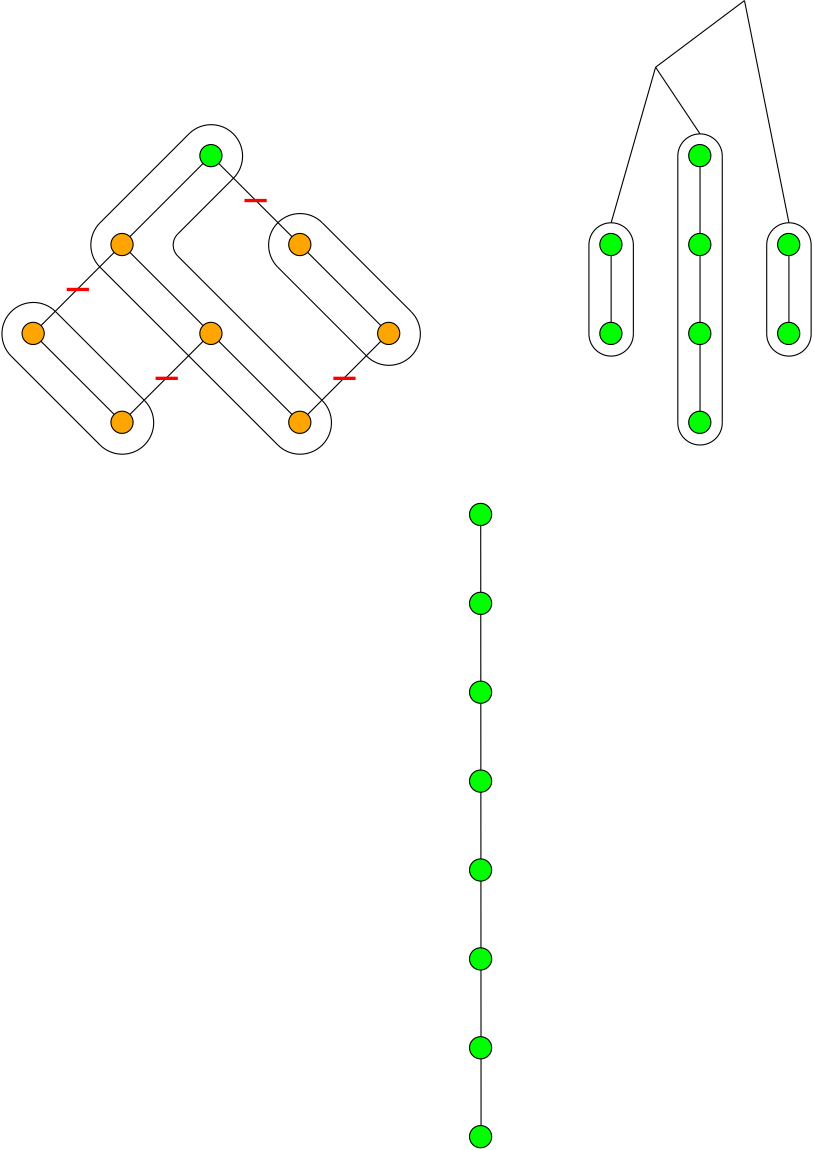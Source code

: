 <?xml version="1.0"?>
<!DOCTYPE ipe SYSTEM "ipe.dtd">
<ipe version="70005" creator="Ipe 7.1.3">
<info created="D:20131207114109" modified="D:20131207124122"/>
<ipestyle name="basic">
<symbol name="arrow/arc(spx)">
<path stroke="sym-stroke" fill="sym-stroke" pen="sym-pen">
0 0 m
-1 0.333 l
-1 -0.333 l
h
</path>
</symbol>
<symbol name="arrow/farc(spx)">
<path stroke="sym-stroke" fill="white" pen="sym-pen">
0 0 m
-1 0.333 l
-1 -0.333 l
h
</path>
</symbol>
<symbol name="mark/circle(sx)" transformations="translations">
<path fill="sym-stroke">
0.6 0 0 0.6 0 0 e
0.4 0 0 0.4 0 0 e
</path>
</symbol>
<symbol name="mark/disk(sx)" transformations="translations">
<path fill="sym-stroke">
0.6 0 0 0.6 0 0 e
</path>
</symbol>
<symbol name="mark/fdisk(sfx)" transformations="translations">
<group>
<path fill="sym-fill">
0.5 0 0 0.5 0 0 e
</path>
<path fill="sym-stroke" fillrule="eofill">
0.6 0 0 0.6 0 0 e
0.4 0 0 0.4 0 0 e
</path>
</group>
</symbol>
<symbol name="mark/box(sx)" transformations="translations">
<path fill="sym-stroke" fillrule="eofill">
-0.6 -0.6 m
0.6 -0.6 l
0.6 0.6 l
-0.6 0.6 l
h
-0.4 -0.4 m
0.4 -0.4 l
0.4 0.4 l
-0.4 0.4 l
h
</path>
</symbol>
<symbol name="mark/square(sx)" transformations="translations">
<path fill="sym-stroke">
-0.6 -0.6 m
0.6 -0.6 l
0.6 0.6 l
-0.6 0.6 l
h
</path>
</symbol>
<symbol name="mark/fsquare(sfx)" transformations="translations">
<group>
<path fill="sym-fill">
-0.5 -0.5 m
0.5 -0.5 l
0.5 0.5 l
-0.5 0.5 l
h
</path>
<path fill="sym-stroke" fillrule="eofill">
-0.6 -0.6 m
0.6 -0.6 l
0.6 0.6 l
-0.6 0.6 l
h
-0.4 -0.4 m
0.4 -0.4 l
0.4 0.4 l
-0.4 0.4 l
h
</path>
</group>
</symbol>
<symbol name="mark/cross(sx)" transformations="translations">
<group>
<path fill="sym-stroke">
-0.43 -0.57 m
0.57 0.43 l
0.43 0.57 l
-0.57 -0.43 l
h
</path>
<path fill="sym-stroke">
-0.43 0.57 m
0.57 -0.43 l
0.43 -0.57 l
-0.57 0.43 l
h
</path>
</group>
</symbol>
<symbol name="arrow/fnormal(spx)">
<path stroke="sym-stroke" fill="white" pen="sym-pen">
0 0 m
-1 0.333 l
-1 -0.333 l
h
</path>
</symbol>
<symbol name="arrow/pointed(spx)">
<path stroke="sym-stroke" fill="sym-stroke" pen="sym-pen">
0 0 m
-1 0.333 l
-0.8 0 l
-1 -0.333 l
h
</path>
</symbol>
<symbol name="arrow/fpointed(spx)">
<path stroke="sym-stroke" fill="white" pen="sym-pen">
0 0 m
-1 0.333 l
-0.8 0 l
-1 -0.333 l
h
</path>
</symbol>
<symbol name="arrow/linear(spx)">
<path stroke="sym-stroke" pen="sym-pen">
-1 0.333 m
0 0 l
-1 -0.333 l
</path>
</symbol>
<symbol name="arrow/fdouble(spx)">
<path stroke="sym-stroke" fill="white" pen="sym-pen">
0 0 m
-1 0.333 l
-1 -0.333 l
h
-1 0 m
-2 0.333 l
-2 -0.333 l
h
</path>
</symbol>
<symbol name="arrow/double(spx)">
<path stroke="sym-stroke" fill="sym-stroke" pen="sym-pen">
0 0 m
-1 0.333 l
-1 -0.333 l
h
-1 0 m
-2 0.333 l
-2 -0.333 l
h
</path>
</symbol>
<pen name="heavier" value="0.8"/>
<pen name="fat" value="1.2"/>
<pen name="ultrafat" value="2"/>
<symbolsize name="large" value="5"/>
<symbolsize name="small" value="2"/>
<symbolsize name="tiny" value="1.1"/>
<arrowsize name="large" value="10"/>
<arrowsize name="small" value="5"/>
<arrowsize name="tiny" value="3"/>
<color name="red" value="1 0 0"/>
<color name="green" value="0 1 0"/>
<color name="blue" value="0 0 1"/>
<color name="yellow" value="1 1 0"/>
<color name="orange" value="1 0.647 0"/>
<color name="gold" value="1 0.843 0"/>
<color name="purple" value="0.627 0.125 0.941"/>
<color name="gray" value="0.745"/>
<color name="brown" value="0.647 0.165 0.165"/>
<color name="navy" value="0 0 0.502"/>
<color name="pink" value="1 0.753 0.796"/>
<color name="seagreen" value="0.18 0.545 0.341"/>
<color name="turquoise" value="0.251 0.878 0.816"/>
<color name="violet" value="0.933 0.51 0.933"/>
<color name="darkblue" value="0 0 0.545"/>
<color name="darkcyan" value="0 0.545 0.545"/>
<color name="darkgray" value="0.663"/>
<color name="darkgreen" value="0 0.392 0"/>
<color name="darkmagenta" value="0.545 0 0.545"/>
<color name="darkorange" value="1 0.549 0"/>
<color name="darkred" value="0.545 0 0"/>
<color name="lightblue" value="0.678 0.847 0.902"/>
<color name="lightcyan" value="0.878 1 1"/>
<color name="lightgray" value="0.827"/>
<color name="lightgreen" value="0.565 0.933 0.565"/>
<color name="lightyellow" value="1 1 0.878"/>
<dashstyle name="dashed" value="[4] 0"/>
<dashstyle name="dotted" value="[1 3] 0"/>
<dashstyle name="dash dotted" value="[4 2 1 2] 0"/>
<dashstyle name="dash dot dotted" value="[4 2 1 2 1 2] 0"/>
<textsize name="large" value="\large"/>
<textsize name="Large" value="\Large"/>
<textsize name="LARGE" value="\LARGE"/>
<textsize name="huge" value="\huge"/>
<textsize name="Huge" value="\Huge"/>
<textsize name="small" value="\small"/>
<textsize name="footnote" value="\footnotesize"/>
<textsize name="tiny" value="\tiny"/>
<textstyle name="center" begin="\begin{center}" end="\end{center}"/>
<textstyle name="itemize" begin="\begin{itemize}" end="\end{itemize}"/>
<textstyle name="item" begin="\begin{itemize}\item{}" end="\end{itemize}"/>
<gridsize name="4 pts" value="4"/>
<gridsize name="8 pts (~3 mm)" value="8"/>
<gridsize name="16 pts (~6 mm)" value="16"/>
<gridsize name="32 pts (~12 mm)" value="32"/>
<gridsize name="10 pts (~3.5 mm)" value="10"/>
<gridsize name="20 pts (~7 mm)" value="20"/>
<gridsize name="14 pts (~5 mm)" value="14"/>
<gridsize name="28 pts (~10 mm)" value="28"/>
<gridsize name="56 pts (~20 mm)" value="56"/>
<anglesize name="90 deg" value="90"/>
<anglesize name="60 deg" value="60"/>
<anglesize name="45 deg" value="45"/>
<anglesize name="30 deg" value="30"/>
<anglesize name="22.5 deg" value="22.5"/>
<tiling name="falling" angle="-60" step="4" width="1"/>
<tiling name="rising" angle="30" step="4" width="1"/>
</ipestyle>
<page>
<layer name="alpha"/>
<view layers="alpha" active="alpha"/>
<path layer="alpha" matrix="-2.82409 0 0 0.699297 1102.51 114.693" stroke="black">
288.046 703.993 m
288 384 l
288 384 l
</path>
<path matrix="1 0 0 1 1 -97" stroke="black" fill="green">
4 0 0 4 288 704 e
</path>
<path matrix="1 0 0 1 1 -97" stroke="black" fill="green">
4 0 0 4 288 672 e
</path>
<path matrix="1 0 0 1 1 -97" stroke="black" fill="green">
4 0 0 4 288 640 e
</path>
<path matrix="1 0 0 1 1 -97" stroke="black" fill="green">
4 0 0 4 288 608 e
</path>
<path matrix="1 0 0 1 1 -97" stroke="black" fill="green">
4 0 0 4 288 576 e
</path>
<path matrix="1 0 0 1 1 -97" stroke="black" fill="green">
4 0 0 4 288 544 e
</path>
<path matrix="1 0 0 1 1 -97" stroke="black" fill="green">
4 0 0 4 288 512 e
</path>
<path matrix="1 0 0 1 1 -97" stroke="black" fill="green">
4 0 0 4 288 480 e
</path>
<path matrix="1 0 0 1 -96.0856 0.171295" stroke="black">
224 672 m
256 704 l
256 704 l
</path>
<path matrix="1 0 0 1 -96.0856 0.171295" stroke="black">
256 704 m
288 736 l
</path>
<path matrix="1 0 0 1 -96.0856 0.171295" stroke="black">
288 736 m
320 704 l
</path>
<path matrix="1 0 0 1 -96.0856 0.171295" stroke="black">
320 704 m
352 672 l
</path>
<path matrix="1 0 0 1 -96.0856 0.171295" stroke="black">
352 672 m
320 640 l
</path>
<path matrix="1 0 0 1 -96.0856 0.171295" stroke="black">
320 640 m
288 672 l
</path>
<path matrix="1 0 0 1 -96.0856 0.171295" stroke="black">
288 672 m
256 704 l
</path>
<path matrix="1 0 0 1 -96.0856 0.171295" stroke="black">
224 672 m
256 640 l
</path>
<path matrix="1 0 0 1 -96.0856 0.171295" stroke="black">
256 640 m
288 672 l
288 672 l
</path>
<path matrix="0 1 -1 0 895.914 448.171" stroke="black" fill="green">
4 0 0 4 288 704 e
</path>
<path matrix="0 1 -1 0 863.914 416.171" stroke="black" fill="orange">
4 0 0 4 288 704 e
</path>
<path matrix="0 1 -1 0 831.914 384.171" stroke="black" fill="orange">
4 0 0 4 288 704 e
</path>
<path matrix="0 1 -1 0 863.914 352.171" stroke="black" fill="orange">
4 0 0 4 288 704 e
</path>
<path matrix="0 1 -1 0 895.914 384.171" stroke="black" fill="orange">
4 0 0 4 288 704 e
</path>
<path matrix="0 1 -1 0 927.914 416.171" stroke="black" fill="orange">
4 0 0 4 288 704 e
</path>
<path matrix="0 1 -1 0 927.914 352.171" stroke="black" fill="orange">
4 0 0 4 288 704 e
</path>
<path matrix="0 1 -1 0 959.914 384.171" stroke="black" fill="orange">
4 0 0 4 288 704 e
</path>
<path stroke="black">
184 744 m
152 712 l
152 712 l
</path>
<path stroke="black">
152 696 m
216 632 l
</path>
<path matrix="0.928571 0 0 0.928571 16.5714 46.2857" stroke="black">
232 648 m
176 704 l
</path>
<path matrix="0.833333 0 0 0.833333 33.3333 121.333" stroke="black">
176 704 m
200 728 l
</path>
<path stroke="black">
152 696 m
11.3137 0 0 -11.3137 160 704 152 712 a
</path>
<path stroke="black">
232 648 m
11.3137 0 0 -11.3137 224 640 216 632 a
</path>
<path stroke="black">
184 744 m
11.3137 0 0 -11.3137 192 736 200 728 a
</path>
<path stroke="black">
232 712 m
264 680 l
</path>
<path stroke="black">
216 696 m
248 664 l
</path>
<path stroke="black">
136 680 m
168 648 l
</path>
<path stroke="black">
152 632 m
120 664 l
</path>
<path stroke="black">
120 664 m
11.3137 0 0 -11.3137 128 672 136 680 a
</path>
<path stroke="black">
168 648 m
11.3137 0 0 -11.3137 160 640 152 632 a
</path>
<path stroke="black">
216 696 m
11.3137 0 0 -11.3137 224 704 232 712 a
</path>
<path stroke="black">
264 680 m
11.3137 0 0 -11.3137 256 672 248 664 a
</path>
<path stroke="black">
180 700 m
5.65685 0 0 -5.65685 184 704 180 708 a
</path>
<path stroke="red" pen="fat">
140 688 m
148 688 l
</path>
<path stroke="red" pen="fat">
172 656 m
180 656 l
</path>
<path stroke="red" pen="fat">
204 720 m
212 720 l
</path>
<path stroke="red" pen="fat">
236 656 m
244 656 l
</path>
<path matrix="0 1 -1 0 1039.91 416.171" stroke="black" fill="green">
4 0 0 4 288 704 e
</path>
<path matrix="0 1 -1 0 1039.91 384.171" stroke="black" fill="green">
4 0 0 4 288 704 e
</path>
<path matrix="0 1 -1 0 1071.91 448.171" stroke="black" fill="green">
4 0 0 4 288 704 e
</path>
<path matrix="0 1 -1 0 1071.91 416.171" stroke="black" fill="green">
4 0 0 4 288 704 e
</path>
<path matrix="0 1 -1 0 1071.91 384.171" stroke="black" fill="green">
4 0 0 4 288 704 e
</path>
<path matrix="0 1 -1 0 1071.91 352.171" stroke="black" fill="green">
4 0 0 4 288 704 e
</path>
<path matrix="0 1 -1 0 1103.91 416.171" stroke="black" fill="green">
4 0 0 4 288 704 e
</path>
<path matrix="0 1 -1 0 1103.91 384.171" stroke="black" fill="green">
4 0 0 4 288 704 e
</path>
<path stroke="black">
336 700 m
336 676 l
</path>
<path stroke="black">
368 732 m
368 708 l
</path>
<path stroke="black">
368 700 m
368 676 l
</path>
<path stroke="black">
368 668 m
368 644 l
</path>
<path stroke="black">
400 700 m
400 676 l
400 676 l
</path>
<path stroke="black">
360 736 m
360 640 l
</path>
<path stroke="black">
376 640 m
376 736 l
</path>
<path stroke="black">
392 704 m
392 672 l
</path>
<path stroke="black">
408 672 m
408 704 l
</path>
<path stroke="black">
328 704 m
328 672 l
</path>
<path stroke="black">
344 672 m
344 704 l
</path>
<path stroke="black">
328 704 m
8 0 0 -8 336 704 344 704 a
</path>
<path stroke="black">
344 672 m
8 0 0 -8 336 672 328 672 a
</path>
<path stroke="black">
360 736 m
8 0 0 -8 368 736 376 736 a
</path>
<path stroke="black">
376 640 m
8 0 0 -8 368 640 360 640 a
</path>
<path stroke="black">
392 704 m
8 0 0 -8 400 704 408 704 a
</path>
<path stroke="black">
408 672 m
8 0 0 -8 400 672 392 672 a
</path>
<path stroke="black">
336 712 m
352 768 l
</path>
<path stroke="black">
352 768 m
368 744 l
</path>
<path stroke="black">
400 712 m
384 792 l
</path>
<path stroke="black">
384 792 m
352 768 l
</path>
</page>
</ipe>
